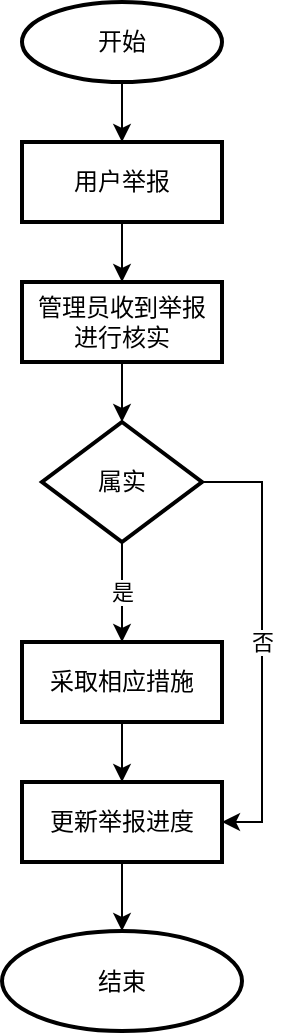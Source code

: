 <mxfile version="16.5.6" type="github">
  <diagram id="C5RBs43oDa-KdzZeNtuy" name="Page-1">
    <mxGraphModel dx="1038" dy="547" grid="1" gridSize="10" guides="1" tooltips="1" connect="1" arrows="1" fold="1" page="1" pageScale="1" pageWidth="827" pageHeight="1169" math="0" shadow="0">
      <root>
        <mxCell id="WIyWlLk6GJQsqaUBKTNV-0" />
        <mxCell id="WIyWlLk6GJQsqaUBKTNV-1" parent="WIyWlLk6GJQsqaUBKTNV-0" />
        <mxCell id="c_ez_4eoq8ISVf6bQoTT-2" value="" style="edgeStyle=orthogonalEdgeStyle;rounded=0;orthogonalLoop=1;jettySize=auto;html=1;" edge="1" parent="WIyWlLk6GJQsqaUBKTNV-1" source="c_ez_4eoq8ISVf6bQoTT-0" target="c_ez_4eoq8ISVf6bQoTT-1">
          <mxGeometry relative="1" as="geometry" />
        </mxCell>
        <mxCell id="c_ez_4eoq8ISVf6bQoTT-0" value="开始" style="strokeWidth=2;html=1;shape=mxgraph.flowchart.start_1;whiteSpace=wrap;" vertex="1" parent="WIyWlLk6GJQsqaUBKTNV-1">
          <mxGeometry x="130" y="60" width="100" height="40" as="geometry" />
        </mxCell>
        <mxCell id="c_ez_4eoq8ISVf6bQoTT-4" value="" style="edgeStyle=orthogonalEdgeStyle;rounded=0;orthogonalLoop=1;jettySize=auto;html=1;" edge="1" parent="WIyWlLk6GJQsqaUBKTNV-1" source="c_ez_4eoq8ISVf6bQoTT-1" target="c_ez_4eoq8ISVf6bQoTT-3">
          <mxGeometry relative="1" as="geometry" />
        </mxCell>
        <mxCell id="c_ez_4eoq8ISVf6bQoTT-1" value="用户举报" style="whiteSpace=wrap;html=1;strokeWidth=2;" vertex="1" parent="WIyWlLk6GJQsqaUBKTNV-1">
          <mxGeometry x="130" y="130" width="100" height="40" as="geometry" />
        </mxCell>
        <mxCell id="c_ez_4eoq8ISVf6bQoTT-6" value="" style="edgeStyle=orthogonalEdgeStyle;rounded=0;orthogonalLoop=1;jettySize=auto;html=1;" edge="1" parent="WIyWlLk6GJQsqaUBKTNV-1" source="c_ez_4eoq8ISVf6bQoTT-3" target="c_ez_4eoq8ISVf6bQoTT-5">
          <mxGeometry relative="1" as="geometry" />
        </mxCell>
        <mxCell id="c_ez_4eoq8ISVf6bQoTT-3" value="管理员收到举报&lt;br&gt;进行核实" style="whiteSpace=wrap;html=1;strokeWidth=2;" vertex="1" parent="WIyWlLk6GJQsqaUBKTNV-1">
          <mxGeometry x="130" y="200" width="100" height="40" as="geometry" />
        </mxCell>
        <mxCell id="c_ez_4eoq8ISVf6bQoTT-8" value="是" style="edgeStyle=orthogonalEdgeStyle;rounded=0;orthogonalLoop=1;jettySize=auto;html=1;" edge="1" parent="WIyWlLk6GJQsqaUBKTNV-1" source="c_ez_4eoq8ISVf6bQoTT-5" target="c_ez_4eoq8ISVf6bQoTT-7">
          <mxGeometry relative="1" as="geometry" />
        </mxCell>
        <mxCell id="c_ez_4eoq8ISVf6bQoTT-11" value="否" style="edgeStyle=orthogonalEdgeStyle;rounded=0;orthogonalLoop=1;jettySize=auto;html=1;entryX=1;entryY=0.5;entryDx=0;entryDy=0;" edge="1" parent="WIyWlLk6GJQsqaUBKTNV-1" source="c_ez_4eoq8ISVf6bQoTT-5" target="c_ez_4eoq8ISVf6bQoTT-9">
          <mxGeometry relative="1" as="geometry">
            <Array as="points">
              <mxPoint x="250" y="300" />
              <mxPoint x="250" y="470" />
            </Array>
          </mxGeometry>
        </mxCell>
        <mxCell id="c_ez_4eoq8ISVf6bQoTT-5" value="属实" style="rhombus;whiteSpace=wrap;html=1;strokeWidth=2;" vertex="1" parent="WIyWlLk6GJQsqaUBKTNV-1">
          <mxGeometry x="140" y="270" width="80" height="60" as="geometry" />
        </mxCell>
        <mxCell id="c_ez_4eoq8ISVf6bQoTT-10" value="" style="edgeStyle=orthogonalEdgeStyle;rounded=0;orthogonalLoop=1;jettySize=auto;html=1;" edge="1" parent="WIyWlLk6GJQsqaUBKTNV-1" source="c_ez_4eoq8ISVf6bQoTT-7" target="c_ez_4eoq8ISVf6bQoTT-9">
          <mxGeometry relative="1" as="geometry" />
        </mxCell>
        <mxCell id="c_ez_4eoq8ISVf6bQoTT-7" value="采取相应措施" style="whiteSpace=wrap;html=1;strokeWidth=2;" vertex="1" parent="WIyWlLk6GJQsqaUBKTNV-1">
          <mxGeometry x="130" y="380" width="100" height="40" as="geometry" />
        </mxCell>
        <mxCell id="c_ez_4eoq8ISVf6bQoTT-13" value="" style="edgeStyle=orthogonalEdgeStyle;rounded=0;orthogonalLoop=1;jettySize=auto;html=1;" edge="1" parent="WIyWlLk6GJQsqaUBKTNV-1" source="c_ez_4eoq8ISVf6bQoTT-9" target="c_ez_4eoq8ISVf6bQoTT-12">
          <mxGeometry relative="1" as="geometry" />
        </mxCell>
        <mxCell id="c_ez_4eoq8ISVf6bQoTT-9" value="更新举报进度" style="whiteSpace=wrap;html=1;strokeWidth=2;" vertex="1" parent="WIyWlLk6GJQsqaUBKTNV-1">
          <mxGeometry x="130" y="450" width="100" height="40" as="geometry" />
        </mxCell>
        <mxCell id="c_ez_4eoq8ISVf6bQoTT-12" value="结束" style="ellipse;whiteSpace=wrap;html=1;strokeWidth=2;" vertex="1" parent="WIyWlLk6GJQsqaUBKTNV-1">
          <mxGeometry x="120" y="524.5" width="120" height="50" as="geometry" />
        </mxCell>
      </root>
    </mxGraphModel>
  </diagram>
</mxfile>
